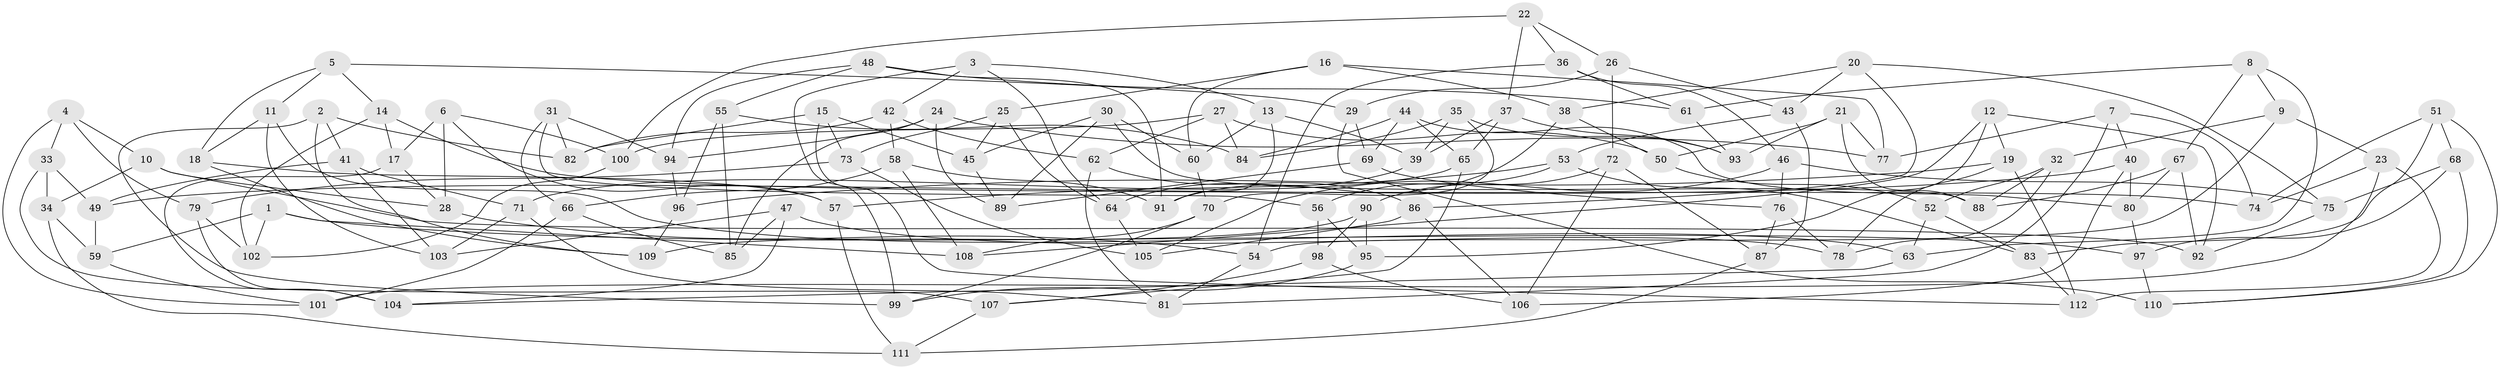 // coarse degree distribution, {3: 0.1590909090909091, 5: 0.1590909090909091, 6: 0.045454545454545456, 2: 0.022727272727272728, 11: 0.022727272727272728, 4: 0.3409090909090909, 7: 0.11363636363636363, 12: 0.045454545454545456, 10: 0.022727272727272728, 8: 0.06818181818181818}
// Generated by graph-tools (version 1.1) at 2025/03/03/04/25 22:03:05]
// undirected, 112 vertices, 224 edges
graph export_dot {
graph [start="1"]
  node [color=gray90,style=filled];
  1;
  2;
  3;
  4;
  5;
  6;
  7;
  8;
  9;
  10;
  11;
  12;
  13;
  14;
  15;
  16;
  17;
  18;
  19;
  20;
  21;
  22;
  23;
  24;
  25;
  26;
  27;
  28;
  29;
  30;
  31;
  32;
  33;
  34;
  35;
  36;
  37;
  38;
  39;
  40;
  41;
  42;
  43;
  44;
  45;
  46;
  47;
  48;
  49;
  50;
  51;
  52;
  53;
  54;
  55;
  56;
  57;
  58;
  59;
  60;
  61;
  62;
  63;
  64;
  65;
  66;
  67;
  68;
  69;
  70;
  71;
  72;
  73;
  74;
  75;
  76;
  77;
  78;
  79;
  80;
  81;
  82;
  83;
  84;
  85;
  86;
  87;
  88;
  89;
  90;
  91;
  92;
  93;
  94;
  95;
  96;
  97;
  98;
  99;
  100;
  101;
  102;
  103;
  104;
  105;
  106;
  107;
  108;
  109;
  110;
  111;
  112;
  1 -- 108;
  1 -- 102;
  1 -- 97;
  1 -- 59;
  2 -- 99;
  2 -- 82;
  2 -- 109;
  2 -- 41;
  3 -- 42;
  3 -- 64;
  3 -- 13;
  3 -- 99;
  4 -- 101;
  4 -- 10;
  4 -- 33;
  4 -- 79;
  5 -- 29;
  5 -- 18;
  5 -- 11;
  5 -- 14;
  6 -- 100;
  6 -- 17;
  6 -- 57;
  6 -- 28;
  7 -- 81;
  7 -- 40;
  7 -- 74;
  7 -- 77;
  8 -- 67;
  8 -- 9;
  8 -- 61;
  8 -- 63;
  9 -- 54;
  9 -- 32;
  9 -- 23;
  10 -- 28;
  10 -- 34;
  10 -- 92;
  11 -- 103;
  11 -- 18;
  11 -- 63;
  12 -- 95;
  12 -- 19;
  12 -- 92;
  12 -- 108;
  13 -- 39;
  13 -- 60;
  13 -- 91;
  14 -- 17;
  14 -- 74;
  14 -- 102;
  15 -- 82;
  15 -- 45;
  15 -- 112;
  15 -- 73;
  16 -- 77;
  16 -- 60;
  16 -- 25;
  16 -- 38;
  17 -- 104;
  17 -- 28;
  18 -- 57;
  18 -- 109;
  19 -- 96;
  19 -- 112;
  19 -- 78;
  20 -- 38;
  20 -- 43;
  20 -- 86;
  20 -- 75;
  21 -- 88;
  21 -- 77;
  21 -- 93;
  21 -- 50;
  22 -- 36;
  22 -- 26;
  22 -- 37;
  22 -- 100;
  23 -- 112;
  23 -- 101;
  23 -- 74;
  24 -- 94;
  24 -- 89;
  24 -- 77;
  24 -- 85;
  25 -- 45;
  25 -- 73;
  25 -- 64;
  26 -- 29;
  26 -- 72;
  26 -- 43;
  27 -- 62;
  27 -- 50;
  27 -- 100;
  27 -- 84;
  28 -- 54;
  29 -- 69;
  29 -- 110;
  30 -- 60;
  30 -- 45;
  30 -- 89;
  30 -- 88;
  31 -- 66;
  31 -- 82;
  31 -- 56;
  31 -- 94;
  32 -- 78;
  32 -- 52;
  32 -- 88;
  33 -- 49;
  33 -- 34;
  33 -- 107;
  34 -- 59;
  34 -- 111;
  35 -- 70;
  35 -- 39;
  35 -- 93;
  35 -- 84;
  36 -- 54;
  36 -- 46;
  36 -- 61;
  37 -- 65;
  37 -- 93;
  37 -- 39;
  38 -- 91;
  38 -- 50;
  39 -- 64;
  40 -- 106;
  40 -- 49;
  40 -- 80;
  41 -- 103;
  41 -- 71;
  41 -- 49;
  42 -- 62;
  42 -- 82;
  42 -- 58;
  43 -- 53;
  43 -- 87;
  44 -- 84;
  44 -- 80;
  44 -- 65;
  44 -- 69;
  45 -- 89;
  46 -- 105;
  46 -- 76;
  46 -- 75;
  47 -- 104;
  47 -- 78;
  47 -- 103;
  47 -- 85;
  48 -- 55;
  48 -- 61;
  48 -- 94;
  48 -- 91;
  49 -- 59;
  50 -- 52;
  51 -- 83;
  51 -- 68;
  51 -- 110;
  51 -- 74;
  52 -- 83;
  52 -- 63;
  53 -- 83;
  53 -- 56;
  53 -- 57;
  54 -- 81;
  55 -- 84;
  55 -- 96;
  55 -- 85;
  56 -- 95;
  56 -- 98;
  57 -- 111;
  58 -- 66;
  58 -- 91;
  58 -- 108;
  59 -- 101;
  60 -- 70;
  61 -- 93;
  62 -- 81;
  62 -- 86;
  63 -- 104;
  64 -- 105;
  65 -- 71;
  65 -- 107;
  66 -- 101;
  66 -- 85;
  67 -- 80;
  67 -- 92;
  67 -- 88;
  68 -- 97;
  68 -- 75;
  68 -- 110;
  69 -- 76;
  69 -- 89;
  70 -- 108;
  70 -- 99;
  71 -- 81;
  71 -- 103;
  72 -- 90;
  72 -- 106;
  72 -- 87;
  73 -- 105;
  73 -- 79;
  75 -- 92;
  76 -- 78;
  76 -- 87;
  79 -- 102;
  79 -- 104;
  80 -- 97;
  83 -- 112;
  86 -- 105;
  86 -- 106;
  87 -- 111;
  90 -- 109;
  90 -- 98;
  90 -- 95;
  94 -- 96;
  95 -- 99;
  96 -- 109;
  97 -- 110;
  98 -- 107;
  98 -- 106;
  100 -- 102;
  107 -- 111;
}
